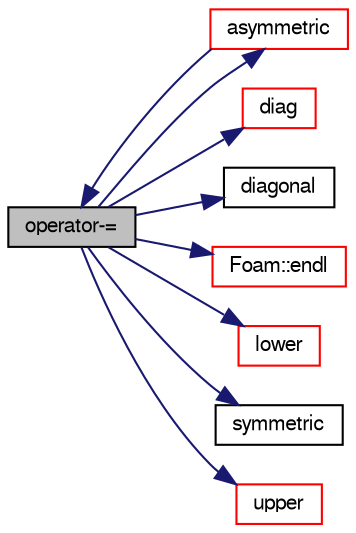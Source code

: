 digraph "operator-="
{
  bgcolor="transparent";
  edge [fontname="FreeSans",fontsize="10",labelfontname="FreeSans",labelfontsize="10"];
  node [fontname="FreeSans",fontsize="10",shape=record];
  rankdir="LR";
  Node1752 [label="operator-=",height=0.2,width=0.4,color="black", fillcolor="grey75", style="filled", fontcolor="black"];
  Node1752 -> Node1753 [color="midnightblue",fontsize="10",style="solid",fontname="FreeSans"];
  Node1753 [label="asymmetric",height=0.2,width=0.4,color="red",URL="$a26882.html#aff45003a4c4226b1f6f4e5e24d382e03"];
  Node1753 -> Node1752 [color="midnightblue",fontsize="10",style="solid",fontname="FreeSans"];
  Node1752 -> Node1831 [color="midnightblue",fontsize="10",style="solid",fontname="FreeSans"];
  Node1831 [label="diag",height=0.2,width=0.4,color="red",URL="$a26882.html#a9140aaa9630c2cba2fe28369a649f2f0"];
  Node1752 -> Node1839 [color="midnightblue",fontsize="10",style="solid",fontname="FreeSans"];
  Node1839 [label="diagonal",height=0.2,width=0.4,color="black",URL="$a26882.html#a07795eb142354cdea3eb82dabf695491"];
  Node1752 -> Node1788 [color="midnightblue",fontsize="10",style="solid",fontname="FreeSans"];
  Node1788 [label="Foam::endl",height=0.2,width=0.4,color="red",URL="$a21124.html#a2db8fe02a0d3909e9351bb4275b23ce4",tooltip="Add newline and flush stream. "];
  Node1752 -> Node1772 [color="midnightblue",fontsize="10",style="solid",fontname="FreeSans"];
  Node1772 [label="lower",height=0.2,width=0.4,color="red",URL="$a26882.html#a734a4ef740d3c42f77537ecea178a161"];
  Node1752 -> Node1837 [color="midnightblue",fontsize="10",style="solid",fontname="FreeSans"];
  Node1837 [label="symmetric",height=0.2,width=0.4,color="black",URL="$a26882.html#a054885c66384c7bbfc59b9916d5be00f"];
  Node1752 -> Node1775 [color="midnightblue",fontsize="10",style="solid",fontname="FreeSans"];
  Node1775 [label="upper",height=0.2,width=0.4,color="red",URL="$a26882.html#a11672a767f497e24dce3ff31da13d9d0"];
}
